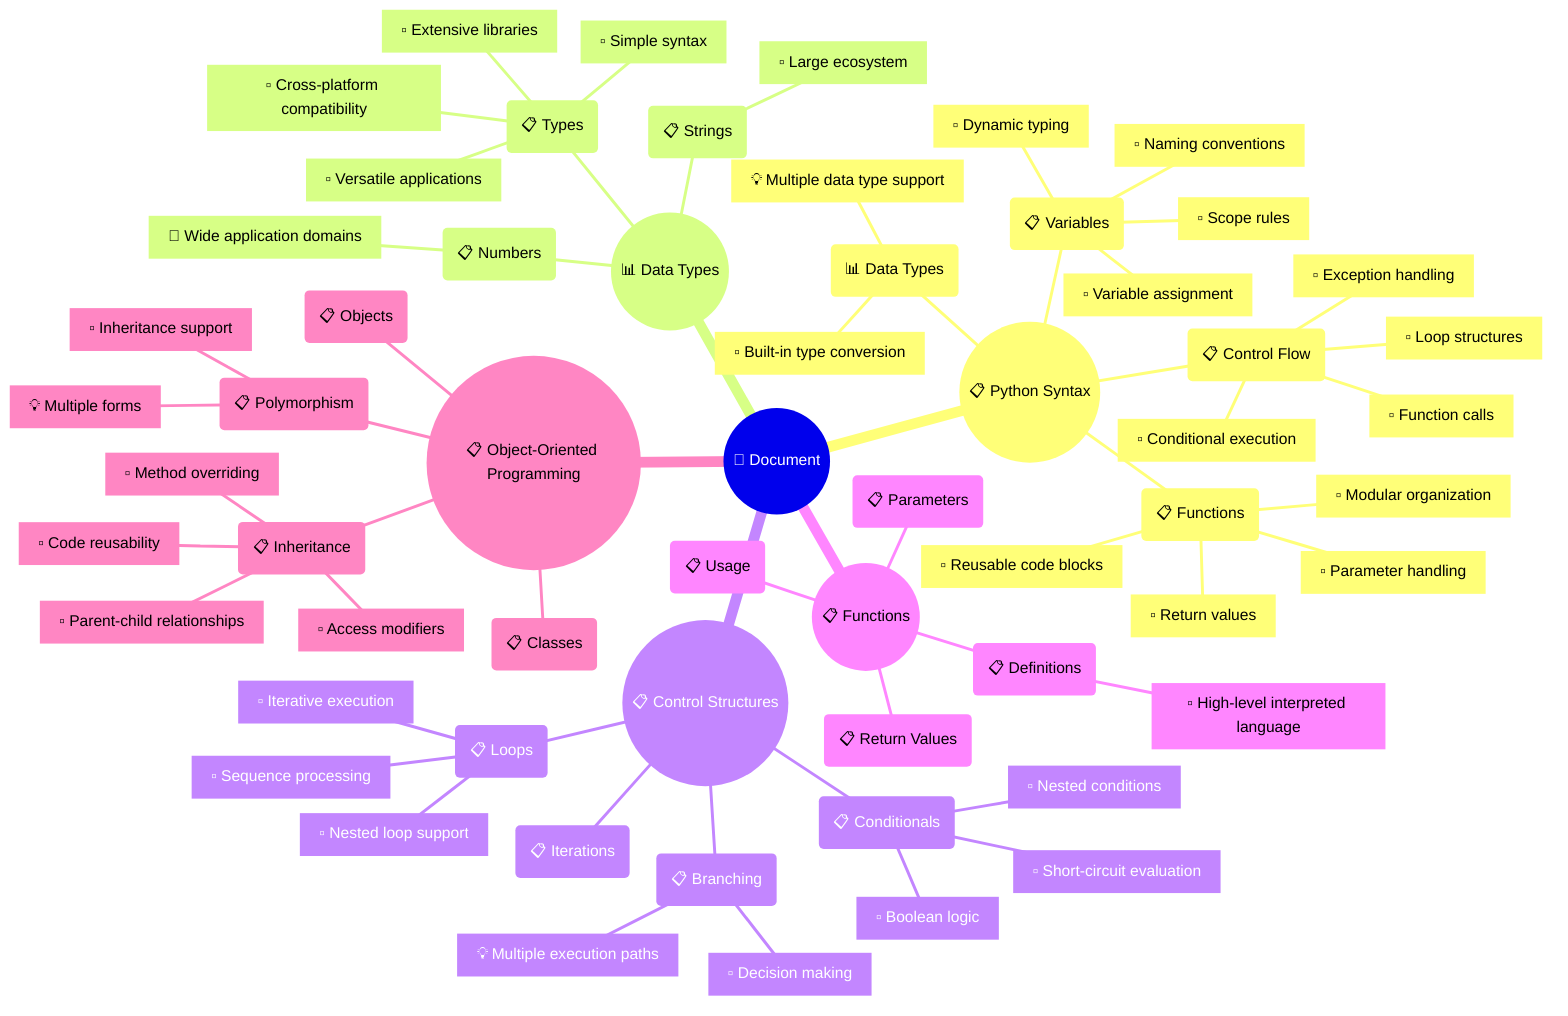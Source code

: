 mindmap
    ((📄 Document))
        ((📋 Python Syntax))
            (📋 Variables)
                [▫️ Variable assignment]
                [▫️ Dynamic typing]
                [▫️ Naming conventions]
                [▫️ Scope rules]
            (📋 Control Flow)
                [▫️ Conditional execution]
                [▫️ Loop structures]
                [▫️ Function calls]
                [▫️ Exception handling]
            (📋 Functions)
                [▫️ Reusable code blocks]
                [▫️ Parameter handling]
                [▫️ Return values]
                [▫️ Modular organization]
            (📊 Data Types)
                [💡 Multiple data type support]
                [▫️ Built-in type conversion]
        ((📊 Data Types))
            (📋 Types)
                [▫️ Simple syntax]
                [▫️ Cross-platform compatibility]
                [▫️ Extensive libraries]
                [▫️ Versatile applications]
            (📋 Strings)
                [▫️ Large ecosystem]
            (📋 Numbers)
                [🎯 Wide application domains]
        ((📋 Control Structures))
            (📋 Conditionals)
                [▫️ Boolean logic]
                [▫️ Nested conditions]
                [▫️ Short-circuit evaluation]
            (📋 Loops)
                [▫️ Iterative execution]
                [▫️ Sequence processing]
                [▫️ Nested loop support]
            (📋 Branching)
                [💡 Multiple execution paths]
                [▫️ Decision making]
            (📋 Iterations)
        ((📋 Functions))
            (📋 Definitions)
                [▫️ High-level interpreted language]
            (📋 Parameters)
            (📋 Return Values)
            (📋 Usage)
        ((📋 Object-Oriented Programming))
            (📋 Classes)
            (📋 Objects)
            (📋 Inheritance)
                [▫️ Code reusability]
                [▫️ Parent-child relationships]
                [▫️ Method overriding]
                [▫️ Access modifiers]
            (📋 Polymorphism)
                [💡 Multiple forms]
                [▫️ Inheritance support]
